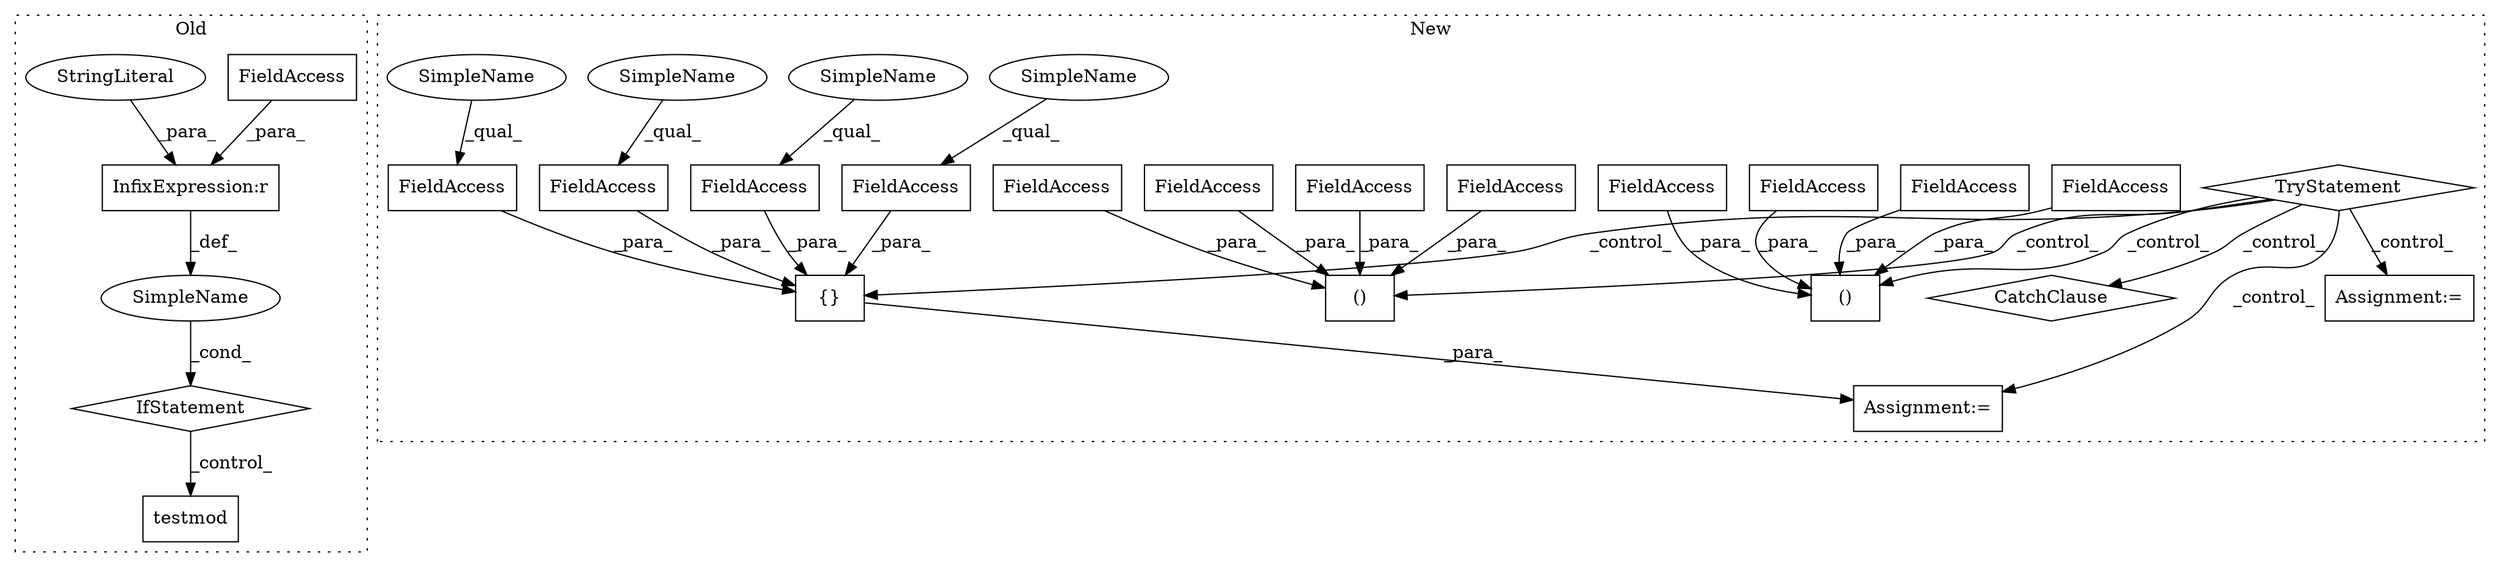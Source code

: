 digraph G {
subgraph cluster0 {
1 [label="testmod" a="32" s="26679" l="9" shape="box"];
3 [label="InfixExpression:r" a="27" s="26647" l="4" shape="box"];
5 [label="SimpleName" a="42" s="" l="" shape="ellipse"];
6 [label="IfStatement" a="25" s="26635,26661" l="4,2" shape="diamond"];
7 [label="FieldAccess" a="22" s="26639" l="8" shape="box"];
8 [label="StringLiteral" a="45" s="26651" l="10" shape="ellipse"];
label = "Old";
style="dotted";
}
subgraph cluster1 {
2 [label="CatchClause" a="12" s="27173,27210" l="11,2" shape="diamond"];
4 [label="TryStatement" a="54" s="26635" l="4" shape="diamond"];
9 [label="()" a="106" s="26654" l="195" shape="box"];
10 [label="{}" a="4" s="27079,27163" l="1,1" shape="box"];
11 [label="()" a="106" s="26869" l="199" shape="box"];
12 [label="FieldAccess" a="22" s="26975" l="8" shape="box"];
13 [label="FieldAccess" a="22" s="27106" l="15" shape="box"];
14 [label="FieldAccess" a="22" s="27080" l="12" shape="box"];
15 [label="FieldAccess" a="22" s="27151" l="12" shape="box"];
16 [label="FieldAccess" a="22" s="27135" l="15" shape="box"];
17 [label="FieldAccess" a="22" s="27028" l="8" shape="box"];
18 [label="FieldAccess" a="22" s="26706" l="8" shape="box"];
19 [label="FieldAccess" a="22" s="26922" l="8" shape="box"];
20 [label="FieldAccess" a="22" s="26810" l="8" shape="box"];
21 [label="FieldAccess" a="22" s="26654" l="8" shape="box"];
22 [label="FieldAccess" a="22" s="26758" l="8" shape="box"];
23 [label="FieldAccess" a="22" s="26869" l="8" shape="box"];
24 [label="Assignment:=" a="7" s="27068" l="2" shape="box"];
25 [label="Assignment:=" a="7" s="26849" l="2" shape="box"];
26 [label="SimpleName" a="42" s="27080" l="6" shape="ellipse"];
27 [label="SimpleName" a="42" s="27135" l="6" shape="ellipse"];
28 [label="SimpleName" a="42" s="27106" l="6" shape="ellipse"];
29 [label="SimpleName" a="42" s="27151" l="6" shape="ellipse"];
label = "New";
style="dotted";
}
3 -> 5 [label="_def_"];
4 -> 2 [label="_control_"];
4 -> 25 [label="_control_"];
4 -> 11 [label="_control_"];
4 -> 10 [label="_control_"];
4 -> 9 [label="_control_"];
4 -> 24 [label="_control_"];
5 -> 6 [label="_cond_"];
6 -> 1 [label="_control_"];
7 -> 3 [label="_para_"];
8 -> 3 [label="_para_"];
10 -> 24 [label="_para_"];
12 -> 11 [label="_para_"];
13 -> 10 [label="_para_"];
14 -> 10 [label="_para_"];
15 -> 10 [label="_para_"];
16 -> 10 [label="_para_"];
17 -> 11 [label="_para_"];
18 -> 9 [label="_para_"];
19 -> 11 [label="_para_"];
20 -> 9 [label="_para_"];
21 -> 9 [label="_para_"];
22 -> 9 [label="_para_"];
23 -> 11 [label="_para_"];
26 -> 14 [label="_qual_"];
27 -> 16 [label="_qual_"];
28 -> 13 [label="_qual_"];
29 -> 15 [label="_qual_"];
}